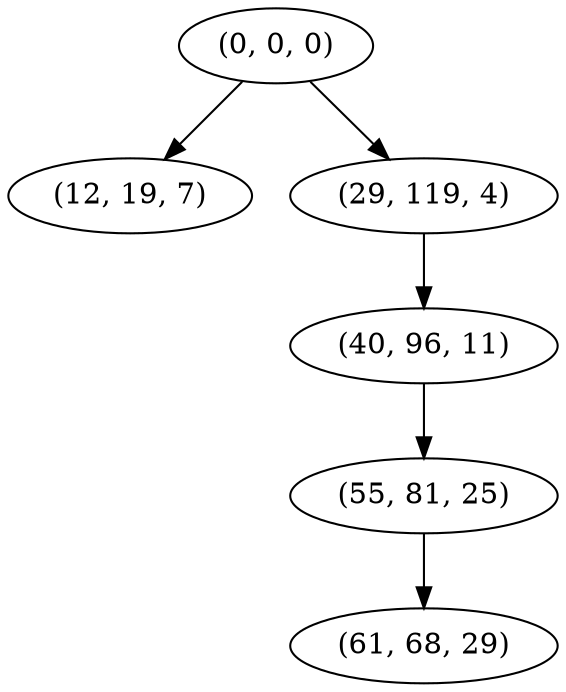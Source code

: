 digraph tree {
    "(0, 0, 0)";
    "(12, 19, 7)";
    "(29, 119, 4)";
    "(40, 96, 11)";
    "(55, 81, 25)";
    "(61, 68, 29)";
    "(0, 0, 0)" -> "(12, 19, 7)";
    "(0, 0, 0)" -> "(29, 119, 4)";
    "(29, 119, 4)" -> "(40, 96, 11)";
    "(40, 96, 11)" -> "(55, 81, 25)";
    "(55, 81, 25)" -> "(61, 68, 29)";
}
